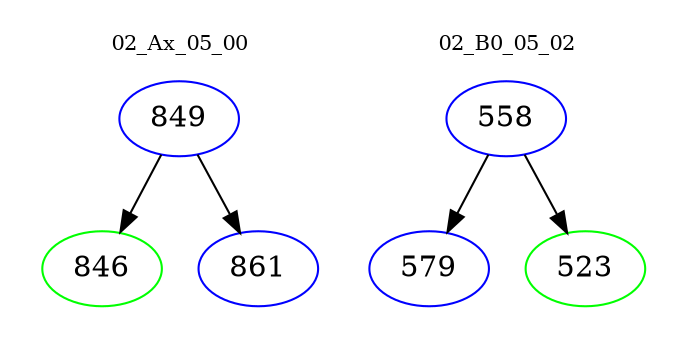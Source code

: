 digraph{
subgraph cluster_0 {
color = white
label = "02_Ax_05_00";
fontsize=10;
T0_849 [label="849", color="blue"]
T0_849 -> T0_846 [color="black"]
T0_846 [label="846", color="green"]
T0_849 -> T0_861 [color="black"]
T0_861 [label="861", color="blue"]
}
subgraph cluster_1 {
color = white
label = "02_B0_05_02";
fontsize=10;
T1_558 [label="558", color="blue"]
T1_558 -> T1_579 [color="black"]
T1_579 [label="579", color="blue"]
T1_558 -> T1_523 [color="black"]
T1_523 [label="523", color="green"]
}
}
